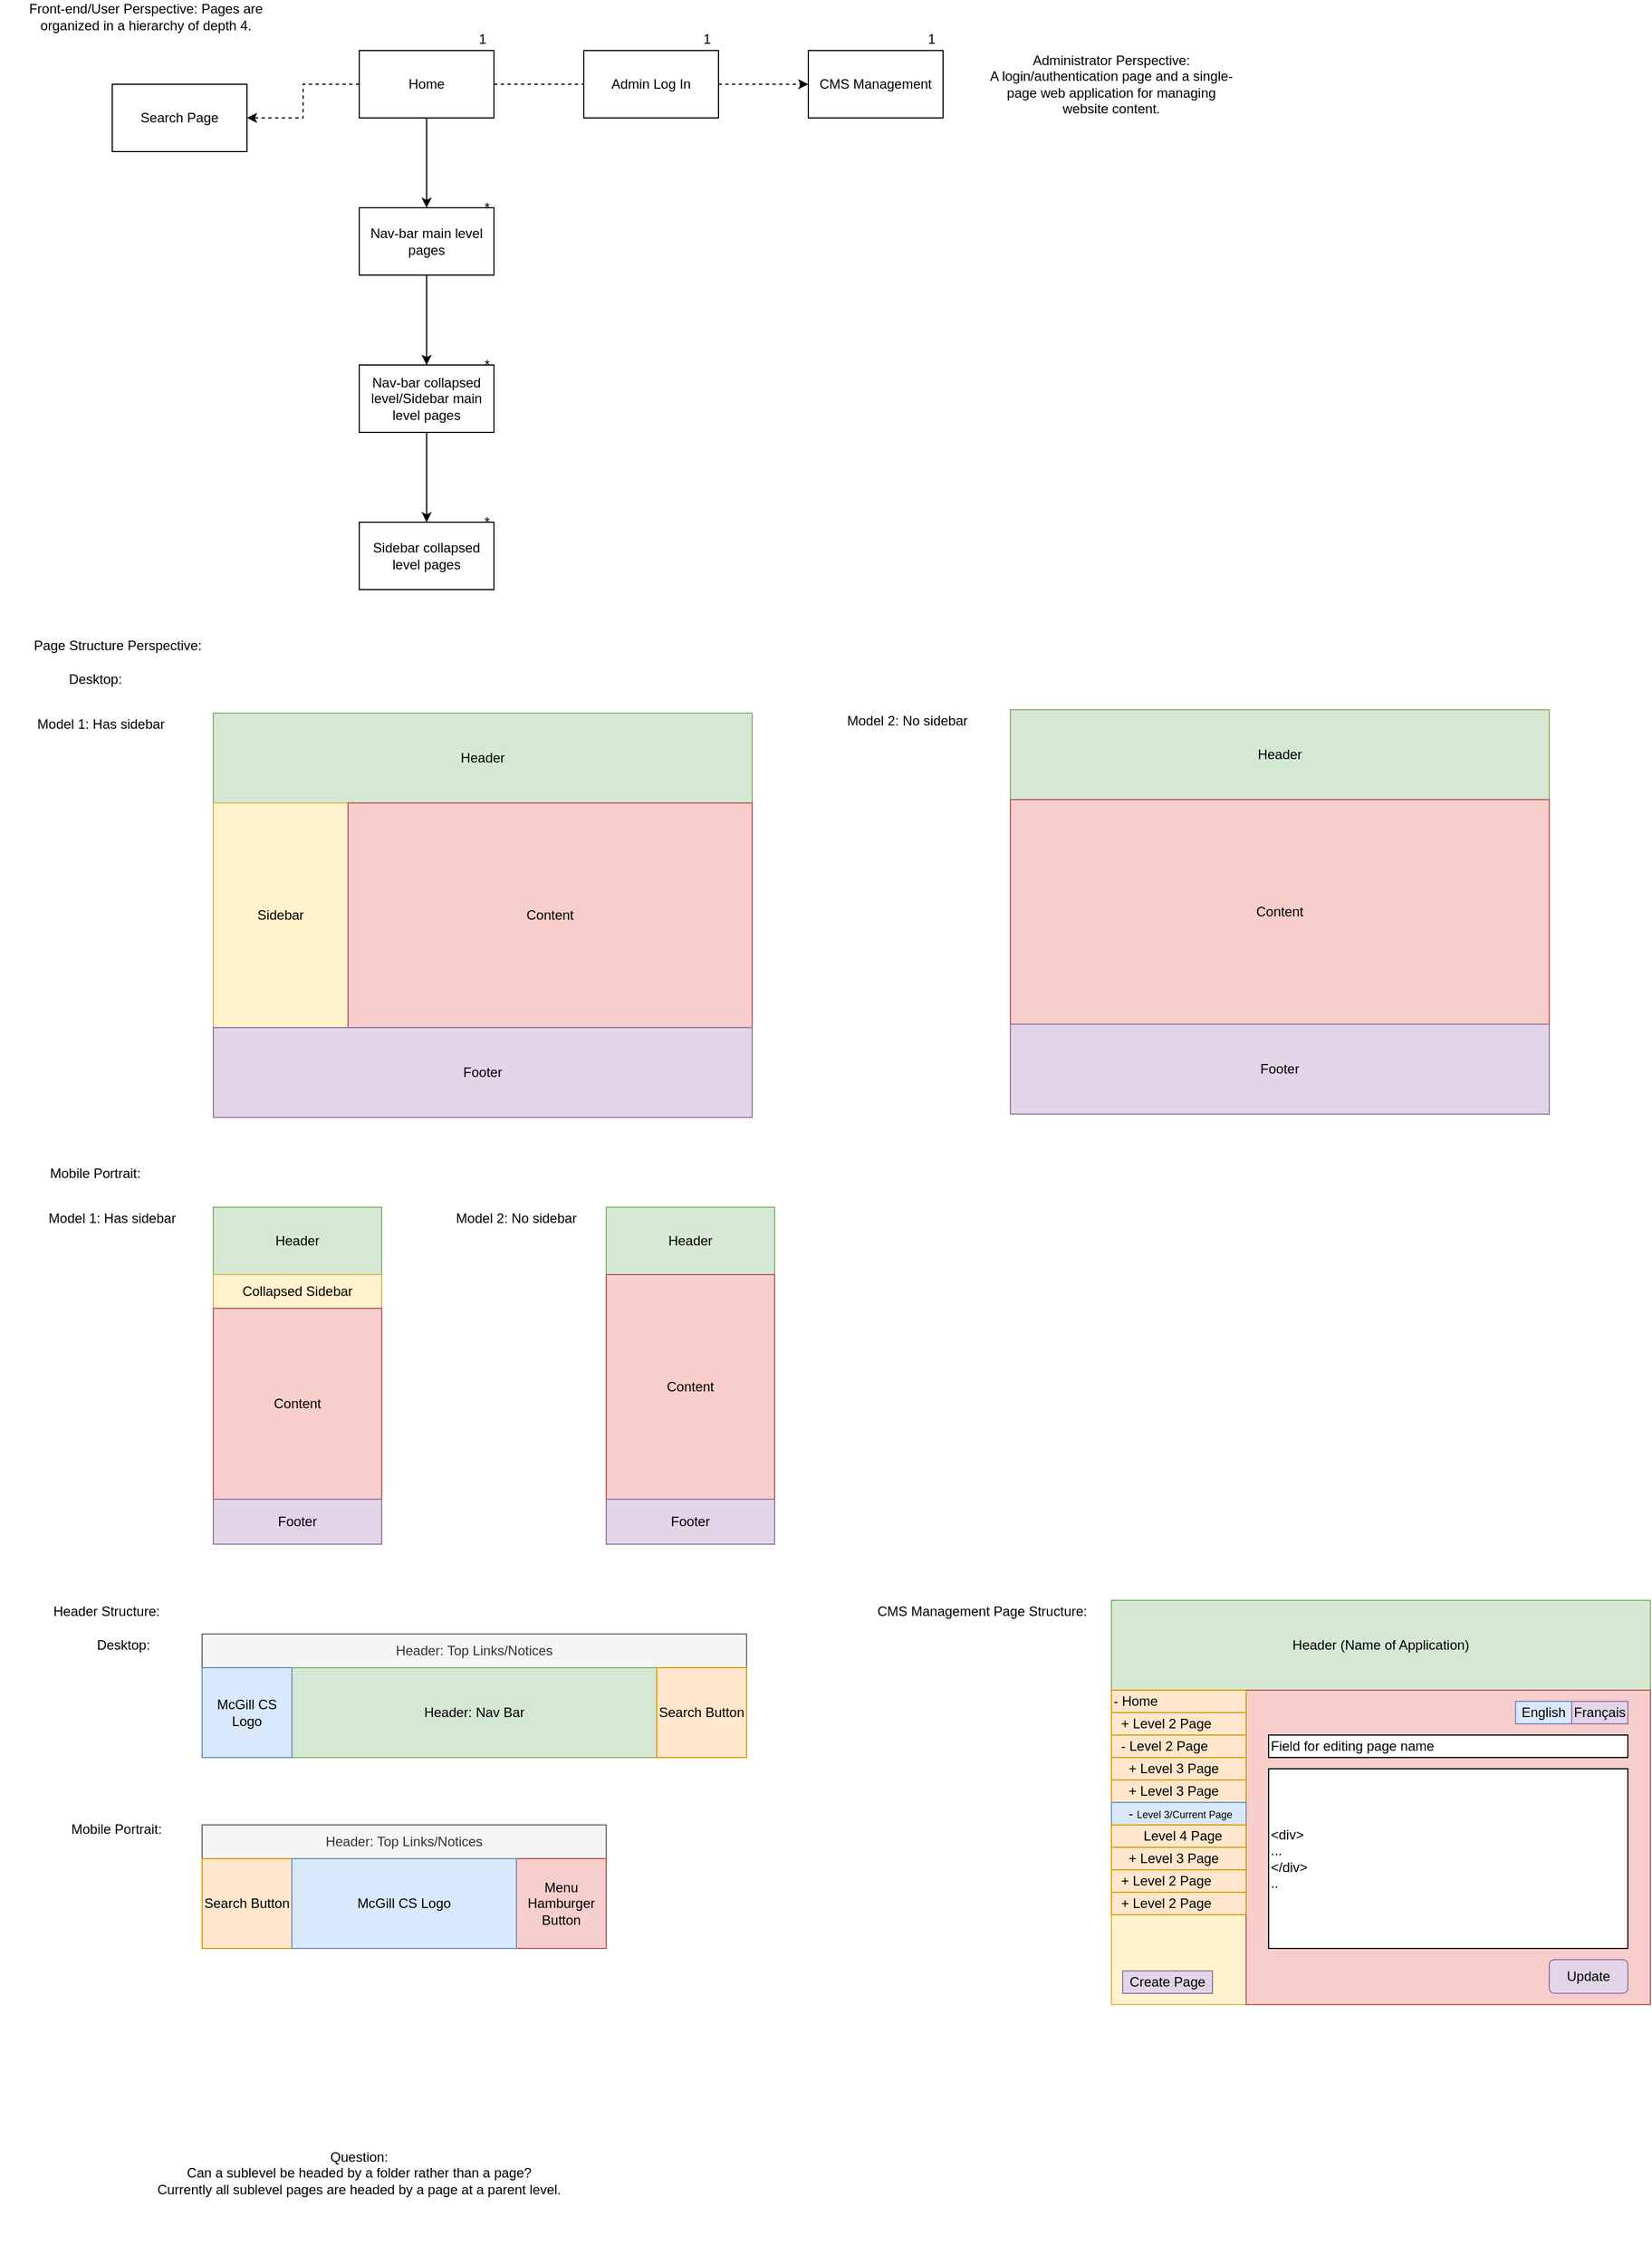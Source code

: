 <mxfile version="13.8.6" type="github">
  <diagram id="QSnDFyake2PTy4IfMd56" name="Page-1">
    <mxGraphModel dx="1117" dy="543" grid="1" gridSize="10" guides="1" tooltips="1" connect="1" arrows="1" fold="1" page="1" pageScale="1" pageWidth="1169" pageHeight="1654" math="0" shadow="0">
      <root>
        <mxCell id="0" />
        <mxCell id="1" parent="0" />
        <mxCell id="RUTWPTI_gtGOaxQETF4y-32" value="" style="edgeStyle=orthogonalEdgeStyle;rounded=0;orthogonalLoop=1;jettySize=auto;html=1;" parent="1" source="RUTWPTI_gtGOaxQETF4y-24" target="RUTWPTI_gtGOaxQETF4y-31" edge="1">
          <mxGeometry relative="1" as="geometry" />
        </mxCell>
        <mxCell id="RUTWPTI_gtGOaxQETF4y-46" value="" style="edgeStyle=orthogonalEdgeStyle;rounded=0;orthogonalLoop=1;jettySize=auto;html=1;endArrow=none;endFill=0;dashed=1;" parent="1" source="RUTWPTI_gtGOaxQETF4y-24" target="RUTWPTI_gtGOaxQETF4y-45" edge="1">
          <mxGeometry relative="1" as="geometry" />
        </mxCell>
        <mxCell id="CUyNk7KK6p6xfK5Cvr3P-7" value="" style="edgeStyle=orthogonalEdgeStyle;rounded=0;orthogonalLoop=1;jettySize=auto;html=1;dashed=1;" edge="1" parent="1" source="RUTWPTI_gtGOaxQETF4y-24" target="CUyNk7KK6p6xfK5Cvr3P-6">
          <mxGeometry relative="1" as="geometry" />
        </mxCell>
        <mxCell id="RUTWPTI_gtGOaxQETF4y-24" value="Home" style="rounded=0;whiteSpace=wrap;html=1;" parent="1" vertex="1">
          <mxGeometry x="320" y="60" width="120" height="60" as="geometry" />
        </mxCell>
        <mxCell id="RUTWPTI_gtGOaxQETF4y-37" value="" style="edgeStyle=orthogonalEdgeStyle;rounded=0;orthogonalLoop=1;jettySize=auto;html=1;" parent="1" source="RUTWPTI_gtGOaxQETF4y-31" target="RUTWPTI_gtGOaxQETF4y-36" edge="1">
          <mxGeometry relative="1" as="geometry" />
        </mxCell>
        <mxCell id="RUTWPTI_gtGOaxQETF4y-31" value="Nav-bar main level pages" style="rounded=0;whiteSpace=wrap;html=1;" parent="1" vertex="1">
          <mxGeometry x="320" y="200" width="120" height="60" as="geometry" />
        </mxCell>
        <mxCell id="RUTWPTI_gtGOaxQETF4y-35" value="*" style="text;html=1;strokeColor=none;fillColor=none;align=center;verticalAlign=middle;whiteSpace=wrap;rounded=0;" parent="1" vertex="1">
          <mxGeometry x="414" y="190" width="40" height="20" as="geometry" />
        </mxCell>
        <mxCell id="RUTWPTI_gtGOaxQETF4y-41" value="" style="edgeStyle=orthogonalEdgeStyle;rounded=0;orthogonalLoop=1;jettySize=auto;html=1;" parent="1" source="RUTWPTI_gtGOaxQETF4y-36" target="RUTWPTI_gtGOaxQETF4y-40" edge="1">
          <mxGeometry relative="1" as="geometry" />
        </mxCell>
        <mxCell id="RUTWPTI_gtGOaxQETF4y-36" value="Nav-bar collapsed level/Sidebar main level pages" style="rounded=0;whiteSpace=wrap;html=1;" parent="1" vertex="1">
          <mxGeometry x="320" y="340" width="120" height="60" as="geometry" />
        </mxCell>
        <mxCell id="RUTWPTI_gtGOaxQETF4y-38" value="1" style="text;html=1;strokeColor=none;fillColor=none;align=center;verticalAlign=middle;whiteSpace=wrap;rounded=0;" parent="1" vertex="1">
          <mxGeometry x="610" y="40" width="40" height="20" as="geometry" />
        </mxCell>
        <mxCell id="RUTWPTI_gtGOaxQETF4y-39" value="*" style="text;html=1;strokeColor=none;fillColor=none;align=center;verticalAlign=middle;whiteSpace=wrap;rounded=0;" parent="1" vertex="1">
          <mxGeometry x="414" y="330" width="40" height="20" as="geometry" />
        </mxCell>
        <mxCell id="RUTWPTI_gtGOaxQETF4y-40" value="Sidebar collapsed level pages" style="rounded=0;whiteSpace=wrap;html=1;" parent="1" vertex="1">
          <mxGeometry x="320" y="480" width="120" height="60" as="geometry" />
        </mxCell>
        <mxCell id="RUTWPTI_gtGOaxQETF4y-42" value="*" style="text;html=1;strokeColor=none;fillColor=none;align=center;verticalAlign=middle;whiteSpace=wrap;rounded=0;" parent="1" vertex="1">
          <mxGeometry x="414" y="470" width="40" height="20" as="geometry" />
        </mxCell>
        <mxCell id="RUTWPTI_gtGOaxQETF4y-43" value="Front-end/User Perspective: Pages are organized in a hierarchy of depth 4." style="text;html=1;strokeColor=none;fillColor=none;align=center;verticalAlign=middle;whiteSpace=wrap;rounded=0;" parent="1" vertex="1">
          <mxGeometry y="20" width="260" height="20" as="geometry" />
        </mxCell>
        <mxCell id="RUTWPTI_gtGOaxQETF4y-44" value="Administrator Perspective:&lt;br&gt;A login/authentication page and a single-page web application for managing website content." style="text;html=1;strokeColor=none;fillColor=none;align=center;verticalAlign=middle;whiteSpace=wrap;rounded=0;" parent="1" vertex="1">
          <mxGeometry x="880" y="55" width="220" height="70" as="geometry" />
        </mxCell>
        <mxCell id="RUTWPTI_gtGOaxQETF4y-48" value="" style="edgeStyle=orthogonalEdgeStyle;rounded=0;orthogonalLoop=1;jettySize=auto;html=1;dashed=1;" parent="1" source="RUTWPTI_gtGOaxQETF4y-45" target="RUTWPTI_gtGOaxQETF4y-47" edge="1">
          <mxGeometry relative="1" as="geometry" />
        </mxCell>
        <mxCell id="RUTWPTI_gtGOaxQETF4y-45" value="Admin Log In" style="rounded=0;whiteSpace=wrap;html=1;" parent="1" vertex="1">
          <mxGeometry x="520" y="60" width="120" height="60" as="geometry" />
        </mxCell>
        <mxCell id="RUTWPTI_gtGOaxQETF4y-47" value="CMS Management" style="rounded=0;whiteSpace=wrap;html=1;" parent="1" vertex="1">
          <mxGeometry x="720" y="60" width="120" height="60" as="geometry" />
        </mxCell>
        <mxCell id="RUTWPTI_gtGOaxQETF4y-49" value="1" style="text;html=1;strokeColor=none;fillColor=none;align=center;verticalAlign=middle;whiteSpace=wrap;rounded=0;" parent="1" vertex="1">
          <mxGeometry x="410" y="40" width="40" height="20" as="geometry" />
        </mxCell>
        <mxCell id="RUTWPTI_gtGOaxQETF4y-50" value="1" style="text;html=1;strokeColor=none;fillColor=none;align=center;verticalAlign=middle;whiteSpace=wrap;rounded=0;" parent="1" vertex="1">
          <mxGeometry x="810" y="40" width="40" height="20" as="geometry" />
        </mxCell>
        <mxCell id="RUTWPTI_gtGOaxQETF4y-51" value="Page Structure Perspective:" style="text;html=1;strokeColor=none;fillColor=none;align=center;verticalAlign=middle;whiteSpace=wrap;rounded=0;" parent="1" vertex="1">
          <mxGeometry y="580" width="210" height="20" as="geometry" />
        </mxCell>
        <mxCell id="RUTWPTI_gtGOaxQETF4y-53" value="Desktop:" style="text;html=1;strokeColor=none;fillColor=none;align=center;verticalAlign=middle;whiteSpace=wrap;rounded=0;" parent="1" vertex="1">
          <mxGeometry x="50" y="610" width="70" height="20" as="geometry" />
        </mxCell>
        <mxCell id="RUTWPTI_gtGOaxQETF4y-55" value="Model 1: Has sidebar" style="text;html=1;strokeColor=none;fillColor=none;align=center;verticalAlign=middle;whiteSpace=wrap;rounded=0;" parent="1" vertex="1">
          <mxGeometry x="10" y="650" width="160" height="20" as="geometry" />
        </mxCell>
        <mxCell id="RUTWPTI_gtGOaxQETF4y-63" value="Model 2: No sidebar&amp;nbsp;" style="text;html=1;strokeColor=none;fillColor=none;align=center;verticalAlign=middle;whiteSpace=wrap;rounded=0;" parent="1" vertex="1">
          <mxGeometry x="730" y="647" width="160" height="20" as="geometry" />
        </mxCell>
        <mxCell id="RUTWPTI_gtGOaxQETF4y-64" value="" style="group" parent="1" vertex="1" connectable="0">
          <mxGeometry x="190" y="650" width="480" height="360" as="geometry" />
        </mxCell>
        <mxCell id="RUTWPTI_gtGOaxQETF4y-52" value="" style="rounded=0;whiteSpace=wrap;html=1;" parent="RUTWPTI_gtGOaxQETF4y-64" vertex="1">
          <mxGeometry width="480" height="360" as="geometry" />
        </mxCell>
        <mxCell id="RUTWPTI_gtGOaxQETF4y-57" value="Header" style="rounded=0;whiteSpace=wrap;html=1;fillColor=#d5e8d4;strokeColor=#82b366;" parent="RUTWPTI_gtGOaxQETF4y-64" vertex="1">
          <mxGeometry width="480" height="80" as="geometry" />
        </mxCell>
        <mxCell id="RUTWPTI_gtGOaxQETF4y-58" value="" style="rounded=0;whiteSpace=wrap;html=1;" parent="RUTWPTI_gtGOaxQETF4y-64" vertex="1">
          <mxGeometry y="80" width="480" height="190" as="geometry" />
        </mxCell>
        <mxCell id="RUTWPTI_gtGOaxQETF4y-59" value="Sidebar" style="rounded=0;whiteSpace=wrap;html=1;fillColor=#fff2cc;strokeColor=#d6b656;" parent="RUTWPTI_gtGOaxQETF4y-64" vertex="1">
          <mxGeometry y="80" width="120" height="200" as="geometry" />
        </mxCell>
        <mxCell id="RUTWPTI_gtGOaxQETF4y-60" value="Content" style="rounded=0;whiteSpace=wrap;html=1;fillColor=#f8cecc;strokeColor=#b85450;" parent="RUTWPTI_gtGOaxQETF4y-64" vertex="1">
          <mxGeometry x="120" y="80" width="360" height="200" as="geometry" />
        </mxCell>
        <mxCell id="RUTWPTI_gtGOaxQETF4y-62" value="Footer" style="rounded=0;whiteSpace=wrap;html=1;fillColor=#e1d5e7;strokeColor=#9673a6;" parent="RUTWPTI_gtGOaxQETF4y-64" vertex="1">
          <mxGeometry y="280" width="480" height="80" as="geometry" />
        </mxCell>
        <mxCell id="RUTWPTI_gtGOaxQETF4y-65" value="" style="group" parent="1" vertex="1" connectable="0">
          <mxGeometry x="900" y="647" width="480" height="360" as="geometry" />
        </mxCell>
        <mxCell id="RUTWPTI_gtGOaxQETF4y-66" value="" style="rounded=0;whiteSpace=wrap;html=1;" parent="RUTWPTI_gtGOaxQETF4y-65" vertex="1">
          <mxGeometry width="480" height="360" as="geometry" />
        </mxCell>
        <mxCell id="RUTWPTI_gtGOaxQETF4y-67" value="Header" style="rounded=0;whiteSpace=wrap;html=1;fillColor=#d5e8d4;strokeColor=#82b366;" parent="RUTWPTI_gtGOaxQETF4y-65" vertex="1">
          <mxGeometry width="480" height="80" as="geometry" />
        </mxCell>
        <mxCell id="RUTWPTI_gtGOaxQETF4y-68" value="" style="rounded=0;whiteSpace=wrap;html=1;" parent="RUTWPTI_gtGOaxQETF4y-65" vertex="1">
          <mxGeometry y="80" width="480" height="190" as="geometry" />
        </mxCell>
        <mxCell id="RUTWPTI_gtGOaxQETF4y-70" value="Content" style="rounded=0;whiteSpace=wrap;html=1;fillColor=#f8cecc;strokeColor=#b85450;" parent="RUTWPTI_gtGOaxQETF4y-65" vertex="1">
          <mxGeometry y="80" width="480" height="200" as="geometry" />
        </mxCell>
        <mxCell id="RUTWPTI_gtGOaxQETF4y-71" value="Footer" style="rounded=0;whiteSpace=wrap;html=1;fillColor=#e1d5e7;strokeColor=#9673a6;" parent="RUTWPTI_gtGOaxQETF4y-65" vertex="1">
          <mxGeometry y="280" width="480" height="80" as="geometry" />
        </mxCell>
        <mxCell id="RUTWPTI_gtGOaxQETF4y-72" value="Mobile Portrait:" style="text;html=1;strokeColor=none;fillColor=none;align=center;verticalAlign=middle;whiteSpace=wrap;rounded=0;" parent="1" vertex="1">
          <mxGeometry x="25" y="1050" width="120" height="20" as="geometry" />
        </mxCell>
        <mxCell id="RUTWPTI_gtGOaxQETF4y-74" value="Model 1: Has sidebar" style="text;html=1;strokeColor=none;fillColor=none;align=center;verticalAlign=middle;whiteSpace=wrap;rounded=0;" parent="1" vertex="1">
          <mxGeometry x="10" y="1090" width="180" height="20" as="geometry" />
        </mxCell>
        <mxCell id="RUTWPTI_gtGOaxQETF4y-79" value="" style="group" parent="1" vertex="1" connectable="0">
          <mxGeometry x="190" y="1090" width="150" height="300" as="geometry" />
        </mxCell>
        <mxCell id="RUTWPTI_gtGOaxQETF4y-73" value="" style="rounded=0;whiteSpace=wrap;html=1;" parent="RUTWPTI_gtGOaxQETF4y-79" vertex="1">
          <mxGeometry width="150" height="300" as="geometry" />
        </mxCell>
        <mxCell id="RUTWPTI_gtGOaxQETF4y-75" value="Header" style="rounded=0;whiteSpace=wrap;html=1;fillColor=#d5e8d4;strokeColor=#82b366;" parent="RUTWPTI_gtGOaxQETF4y-79" vertex="1">
          <mxGeometry width="150" height="60" as="geometry" />
        </mxCell>
        <mxCell id="RUTWPTI_gtGOaxQETF4y-76" value="Collapsed Sidebar" style="rounded=0;whiteSpace=wrap;html=1;fillColor=#fff2cc;strokeColor=#d6b656;" parent="RUTWPTI_gtGOaxQETF4y-79" vertex="1">
          <mxGeometry y="60" width="150" height="30" as="geometry" />
        </mxCell>
        <mxCell id="RUTWPTI_gtGOaxQETF4y-77" value="Content" style="rounded=0;whiteSpace=wrap;html=1;fillColor=#f8cecc;strokeColor=#b85450;" parent="RUTWPTI_gtGOaxQETF4y-79" vertex="1">
          <mxGeometry y="90" width="150" height="170" as="geometry" />
        </mxCell>
        <mxCell id="RUTWPTI_gtGOaxQETF4y-78" value="Footer" style="rounded=0;whiteSpace=wrap;html=1;fillColor=#e1d5e7;strokeColor=#9673a6;" parent="RUTWPTI_gtGOaxQETF4y-79" vertex="1">
          <mxGeometry y="260" width="150" height="40" as="geometry" />
        </mxCell>
        <mxCell id="RUTWPTI_gtGOaxQETF4y-80" value="Model 2: No sidebar" style="text;html=1;strokeColor=none;fillColor=none;align=center;verticalAlign=middle;whiteSpace=wrap;rounded=0;" parent="1" vertex="1">
          <mxGeometry x="370" y="1090" width="180" height="20" as="geometry" />
        </mxCell>
        <mxCell id="RUTWPTI_gtGOaxQETF4y-81" value="" style="group" parent="1" vertex="1" connectable="0">
          <mxGeometry x="540" y="1090" width="150" height="300" as="geometry" />
        </mxCell>
        <mxCell id="RUTWPTI_gtGOaxQETF4y-82" value="" style="rounded=0;whiteSpace=wrap;html=1;" parent="RUTWPTI_gtGOaxQETF4y-81" vertex="1">
          <mxGeometry width="150" height="300" as="geometry" />
        </mxCell>
        <mxCell id="RUTWPTI_gtGOaxQETF4y-83" value="Header" style="rounded=0;whiteSpace=wrap;html=1;fillColor=#d5e8d4;strokeColor=#82b366;" parent="RUTWPTI_gtGOaxQETF4y-81" vertex="1">
          <mxGeometry width="150" height="60" as="geometry" />
        </mxCell>
        <mxCell id="RUTWPTI_gtGOaxQETF4y-85" value="Content" style="rounded=0;whiteSpace=wrap;html=1;fillColor=#f8cecc;strokeColor=#b85450;" parent="RUTWPTI_gtGOaxQETF4y-81" vertex="1">
          <mxGeometry y="60" width="150" height="200" as="geometry" />
        </mxCell>
        <mxCell id="RUTWPTI_gtGOaxQETF4y-86" value="Footer" style="rounded=0;whiteSpace=wrap;html=1;fillColor=#e1d5e7;strokeColor=#9673a6;" parent="RUTWPTI_gtGOaxQETF4y-81" vertex="1">
          <mxGeometry y="260" width="150" height="40" as="geometry" />
        </mxCell>
        <mxCell id="RUTWPTI_gtGOaxQETF4y-87" value="Header Structure:" style="text;html=1;strokeColor=none;fillColor=none;align=center;verticalAlign=middle;whiteSpace=wrap;rounded=0;" parent="1" vertex="1">
          <mxGeometry x="10" y="1440" width="170" height="20" as="geometry" />
        </mxCell>
        <mxCell id="_HRSOLiywuqGR6BwUoaZ-6" value="Desktop:" style="text;html=1;strokeColor=none;fillColor=none;align=center;verticalAlign=middle;whiteSpace=wrap;rounded=0;" parent="1" vertex="1">
          <mxGeometry x="75" y="1470" width="70" height="20" as="geometry" />
        </mxCell>
        <mxCell id="_HRSOLiywuqGR6BwUoaZ-8" value="Mobile Portrait:&amp;nbsp;" style="text;html=1;strokeColor=none;fillColor=none;align=center;verticalAlign=middle;whiteSpace=wrap;rounded=0;" parent="1" vertex="1">
          <mxGeometry x="52.5" y="1634" width="105" height="20" as="geometry" />
        </mxCell>
        <mxCell id="_HRSOLiywuqGR6BwUoaZ-10" value="" style="group" parent="1" vertex="1" connectable="0">
          <mxGeometry x="180" y="1470" width="485" height="110" as="geometry" />
        </mxCell>
        <mxCell id="_HRSOLiywuqGR6BwUoaZ-1" value="" style="rounded=0;whiteSpace=wrap;html=1;" parent="_HRSOLiywuqGR6BwUoaZ-10" vertex="1">
          <mxGeometry width="485" height="110" as="geometry" />
        </mxCell>
        <mxCell id="_HRSOLiywuqGR6BwUoaZ-2" value="Header: Top Links/Notices" style="rounded=0;whiteSpace=wrap;html=1;fillColor=#f5f5f5;strokeColor=#666666;fontColor=#333333;" parent="_HRSOLiywuqGR6BwUoaZ-10" vertex="1">
          <mxGeometry width="485" height="30" as="geometry" />
        </mxCell>
        <mxCell id="_HRSOLiywuqGR6BwUoaZ-3" value="Header: Nav Bar" style="rounded=0;whiteSpace=wrap;html=1;fillColor=#d5e8d4;strokeColor=#82b366;" parent="_HRSOLiywuqGR6BwUoaZ-10" vertex="1">
          <mxGeometry x="80" y="30" width="325" height="80" as="geometry" />
        </mxCell>
        <mxCell id="_HRSOLiywuqGR6BwUoaZ-5" value="Search Button" style="rounded=0;whiteSpace=wrap;html=1;fillColor=#ffe6cc;strokeColor=#d79b00;" parent="_HRSOLiywuqGR6BwUoaZ-10" vertex="1">
          <mxGeometry x="405" y="30" width="80" height="80" as="geometry" />
        </mxCell>
        <mxCell id="_HRSOLiywuqGR6BwUoaZ-9" value="McGill CS Logo" style="rounded=0;whiteSpace=wrap;html=1;fillColor=#dae8fc;strokeColor=#6c8ebf;" parent="_HRSOLiywuqGR6BwUoaZ-10" vertex="1">
          <mxGeometry y="30" width="80" height="80" as="geometry" />
        </mxCell>
        <mxCell id="_HRSOLiywuqGR6BwUoaZ-11" value="" style="group" parent="1" vertex="1" connectable="0">
          <mxGeometry x="180" y="1640" width="485" height="110" as="geometry" />
        </mxCell>
        <mxCell id="_HRSOLiywuqGR6BwUoaZ-13" value="Header: Top Links/Notices" style="rounded=0;whiteSpace=wrap;html=1;fillColor=#f5f5f5;strokeColor=#666666;fontColor=#333333;" parent="_HRSOLiywuqGR6BwUoaZ-11" vertex="1">
          <mxGeometry width="360" height="30" as="geometry" />
        </mxCell>
        <mxCell id="_HRSOLiywuqGR6BwUoaZ-15" value="Menu Hamburger Button" style="rounded=0;whiteSpace=wrap;html=1;fillColor=#f8cecc;strokeColor=#b85450;" parent="_HRSOLiywuqGR6BwUoaZ-11" vertex="1">
          <mxGeometry x="280" y="30" width="80" height="80" as="geometry" />
        </mxCell>
        <mxCell id="_HRSOLiywuqGR6BwUoaZ-17" value="Search Button" style="rounded=0;whiteSpace=wrap;html=1;fillColor=#ffe6cc;strokeColor=#d79b00;" parent="_HRSOLiywuqGR6BwUoaZ-11" vertex="1">
          <mxGeometry y="30" width="80" height="80" as="geometry" />
        </mxCell>
        <mxCell id="_HRSOLiywuqGR6BwUoaZ-18" value="McGill CS Logo" style="rounded=0;whiteSpace=wrap;html=1;fillColor=#dae8fc;strokeColor=#6c8ebf;" parent="_HRSOLiywuqGR6BwUoaZ-11" vertex="1">
          <mxGeometry x="80" y="30" width="200" height="80" as="geometry" />
        </mxCell>
        <mxCell id="_HRSOLiywuqGR6BwUoaZ-19" value="CMS Management Page Structure:" style="text;html=1;strokeColor=none;fillColor=none;align=center;verticalAlign=middle;whiteSpace=wrap;rounded=0;" parent="1" vertex="1">
          <mxGeometry x="780" y="1440" width="190" height="20" as="geometry" />
        </mxCell>
        <mxCell id="_HRSOLiywuqGR6BwUoaZ-32" value="" style="group;verticalAlign=bottom;fillColor=#e1d5e7;strokeColor=#9673a6;align=left;" parent="1" vertex="1" connectable="0">
          <mxGeometry x="990" y="1440" width="480" height="360" as="geometry" />
        </mxCell>
        <mxCell id="_HRSOLiywuqGR6BwUoaZ-33" value="" style="rounded=0;whiteSpace=wrap;html=1;" parent="_HRSOLiywuqGR6BwUoaZ-32" vertex="1">
          <mxGeometry width="480" height="360" as="geometry" />
        </mxCell>
        <mxCell id="_HRSOLiywuqGR6BwUoaZ-34" value="Header (Name of Application)" style="rounded=0;whiteSpace=wrap;html=1;fillColor=#d5e8d4;strokeColor=#82b366;" parent="_HRSOLiywuqGR6BwUoaZ-32" vertex="1">
          <mxGeometry width="480" height="80" as="geometry" />
        </mxCell>
        <mxCell id="_HRSOLiywuqGR6BwUoaZ-35" value="" style="rounded=0;whiteSpace=wrap;html=1;" parent="_HRSOLiywuqGR6BwUoaZ-32" vertex="1">
          <mxGeometry y="80" width="480" height="190" as="geometry" />
        </mxCell>
        <mxCell id="_HRSOLiywuqGR6BwUoaZ-36" value="" style="rounded=0;whiteSpace=wrap;html=1;fillColor=#fff2cc;strokeColor=#d6b656;" parent="_HRSOLiywuqGR6BwUoaZ-32" vertex="1">
          <mxGeometry y="80" width="120" height="280" as="geometry" />
        </mxCell>
        <mxCell id="_HRSOLiywuqGR6BwUoaZ-37" value="" style="rounded=0;whiteSpace=wrap;html=1;fillColor=#f8cecc;strokeColor=#b85450;" parent="_HRSOLiywuqGR6BwUoaZ-32" vertex="1">
          <mxGeometry x="120" y="80" width="360" height="280" as="geometry" />
        </mxCell>
        <mxCell id="_HRSOLiywuqGR6BwUoaZ-40" value="- Home" style="rounded=0;whiteSpace=wrap;html=1;fillColor=#ffe6cc;strokeColor=#d79b00;align=left;" parent="_HRSOLiywuqGR6BwUoaZ-32" vertex="1">
          <mxGeometry y="80" width="120" height="20" as="geometry" />
        </mxCell>
        <mxCell id="_HRSOLiywuqGR6BwUoaZ-49" value="&amp;nbsp; + Level 2&amp;nbsp;Page" style="rounded=0;whiteSpace=wrap;html=1;fillColor=#ffe6cc;strokeColor=#d79b00;align=left;" parent="_HRSOLiywuqGR6BwUoaZ-32" vertex="1">
          <mxGeometry y="100" width="120" height="20" as="geometry" />
        </mxCell>
        <mxCell id="_HRSOLiywuqGR6BwUoaZ-50" value="&amp;nbsp; - Level 2&amp;nbsp;Page" style="rounded=0;whiteSpace=wrap;html=1;fillColor=#ffe6cc;strokeColor=#d79b00;align=left;" parent="_HRSOLiywuqGR6BwUoaZ-32" vertex="1">
          <mxGeometry y="120" width="120" height="20" as="geometry" />
        </mxCell>
        <mxCell id="_HRSOLiywuqGR6BwUoaZ-51" value="&amp;nbsp; &amp;nbsp; + Level 3 Page" style="rounded=0;whiteSpace=wrap;html=1;fillColor=#ffe6cc;strokeColor=#d79b00;align=left;" parent="_HRSOLiywuqGR6BwUoaZ-32" vertex="1">
          <mxGeometry y="140" width="120" height="20" as="geometry" />
        </mxCell>
        <mxCell id="_HRSOLiywuqGR6BwUoaZ-52" value="&amp;nbsp; &amp;nbsp; + Level 3 Page" style="rounded=0;whiteSpace=wrap;html=1;fillColor=#ffe6cc;strokeColor=#d79b00;align=left;" parent="_HRSOLiywuqGR6BwUoaZ-32" vertex="1">
          <mxGeometry y="160" width="120" height="20" as="geometry" />
        </mxCell>
        <mxCell id="_HRSOLiywuqGR6BwUoaZ-53" value="&amp;nbsp; &amp;nbsp; - &lt;font style=&quot;font-size: 9px&quot;&gt;Level 3/Current Page&amp;nbsp;&lt;/font&gt;" style="rounded=0;whiteSpace=wrap;html=1;fillColor=#dae8fc;strokeColor=#6c8ebf;align=left;" parent="_HRSOLiywuqGR6BwUoaZ-32" vertex="1">
          <mxGeometry y="180" width="120" height="20" as="geometry" />
        </mxCell>
        <mxCell id="_HRSOLiywuqGR6BwUoaZ-54" value="&amp;nbsp; &amp;nbsp; &amp;nbsp; &amp;nbsp; Level 4 Page" style="rounded=0;whiteSpace=wrap;html=1;fillColor=#ffe6cc;strokeColor=#d79b00;align=left;" parent="_HRSOLiywuqGR6BwUoaZ-32" vertex="1">
          <mxGeometry y="200" width="120" height="20" as="geometry" />
        </mxCell>
        <mxCell id="_HRSOLiywuqGR6BwUoaZ-68" value="&amp;nbsp; &amp;nbsp; + Level 3 Page" style="rounded=0;whiteSpace=wrap;html=1;fillColor=#ffe6cc;strokeColor=#d79b00;align=left;" parent="_HRSOLiywuqGR6BwUoaZ-32" vertex="1">
          <mxGeometry y="220" width="120" height="20" as="geometry" />
        </mxCell>
        <mxCell id="_HRSOLiywuqGR6BwUoaZ-69" value="&amp;nbsp; + Level 2&amp;nbsp;Page" style="rounded=0;whiteSpace=wrap;html=1;fillColor=#ffe6cc;strokeColor=#d79b00;align=left;" parent="_HRSOLiywuqGR6BwUoaZ-32" vertex="1">
          <mxGeometry y="240" width="120" height="20" as="geometry" />
        </mxCell>
        <mxCell id="_HRSOLiywuqGR6BwUoaZ-70" value="&amp;nbsp; + Level 2&amp;nbsp;Page" style="rounded=0;whiteSpace=wrap;html=1;fillColor=#ffe6cc;strokeColor=#d79b00;align=left;" parent="_HRSOLiywuqGR6BwUoaZ-32" vertex="1">
          <mxGeometry y="260" width="120" height="20" as="geometry" />
        </mxCell>
        <mxCell id="_HRSOLiywuqGR6BwUoaZ-72" value="&amp;lt;div&amp;gt;&lt;br&gt;...&lt;br&gt;&amp;lt;/div&amp;gt;&lt;br&gt;.." style="rounded=0;whiteSpace=wrap;html=1;align=left;" parent="_HRSOLiywuqGR6BwUoaZ-32" vertex="1">
          <mxGeometry x="140" y="150" width="320" height="160" as="geometry" />
        </mxCell>
        <mxCell id="_HRSOLiywuqGR6BwUoaZ-73" value="Update" style="rounded=1;whiteSpace=wrap;html=1;align=center;fillColor=#e1d5e7;strokeColor=#9673a6;" parent="_HRSOLiywuqGR6BwUoaZ-32" vertex="1">
          <mxGeometry x="390" y="320" width="70" height="30" as="geometry" />
        </mxCell>
        <mxCell id="CUyNk7KK6p6xfK5Cvr3P-1" value="Create Page" style="rounded=0;whiteSpace=wrap;html=1;fillColor=#e1d5e7;strokeColor=#9673a6;" vertex="1" parent="_HRSOLiywuqGR6BwUoaZ-32">
          <mxGeometry x="10" y="330" width="80" height="20" as="geometry" />
        </mxCell>
        <mxCell id="CUyNk7KK6p6xfK5Cvr3P-2" value="Field for editing page name" style="rounded=0;whiteSpace=wrap;html=1;align=left;" vertex="1" parent="_HRSOLiywuqGR6BwUoaZ-32">
          <mxGeometry x="140" y="120" width="320" height="20" as="geometry" />
        </mxCell>
        <mxCell id="CUyNk7KK6p6xfK5Cvr3P-3" value="English" style="rounded=0;whiteSpace=wrap;html=1;align=center;fillColor=#dae8fc;strokeColor=#6c8ebf;" vertex="1" parent="_HRSOLiywuqGR6BwUoaZ-32">
          <mxGeometry x="360" y="90" width="50" height="20" as="geometry" />
        </mxCell>
        <mxCell id="CUyNk7KK6p6xfK5Cvr3P-5" value="Français" style="rounded=0;whiteSpace=wrap;html=1;align=center;fillColor=#e1d5e7;strokeColor=#9673a6;" vertex="1" parent="_HRSOLiywuqGR6BwUoaZ-32">
          <mxGeometry x="410" y="90" width="50" height="20" as="geometry" />
        </mxCell>
        <mxCell id="_HRSOLiywuqGR6BwUoaZ-74" value="Question:&lt;br&gt;Can a sublevel be headed by a folder rather than a page?&lt;br&gt;Currently all sublevel pages are headed by a page at a parent level." style="text;html=1;strokeColor=none;fillColor=none;align=center;verticalAlign=middle;whiteSpace=wrap;rounded=0;" parent="1" vertex="1">
          <mxGeometry x="25" y="1870" width="590" height="160" as="geometry" />
        </mxCell>
        <mxCell id="CUyNk7KK6p6xfK5Cvr3P-6" value="Search Page" style="rounded=0;whiteSpace=wrap;html=1;" vertex="1" parent="1">
          <mxGeometry x="100" y="90" width="120" height="60" as="geometry" />
        </mxCell>
      </root>
    </mxGraphModel>
  </diagram>
</mxfile>
